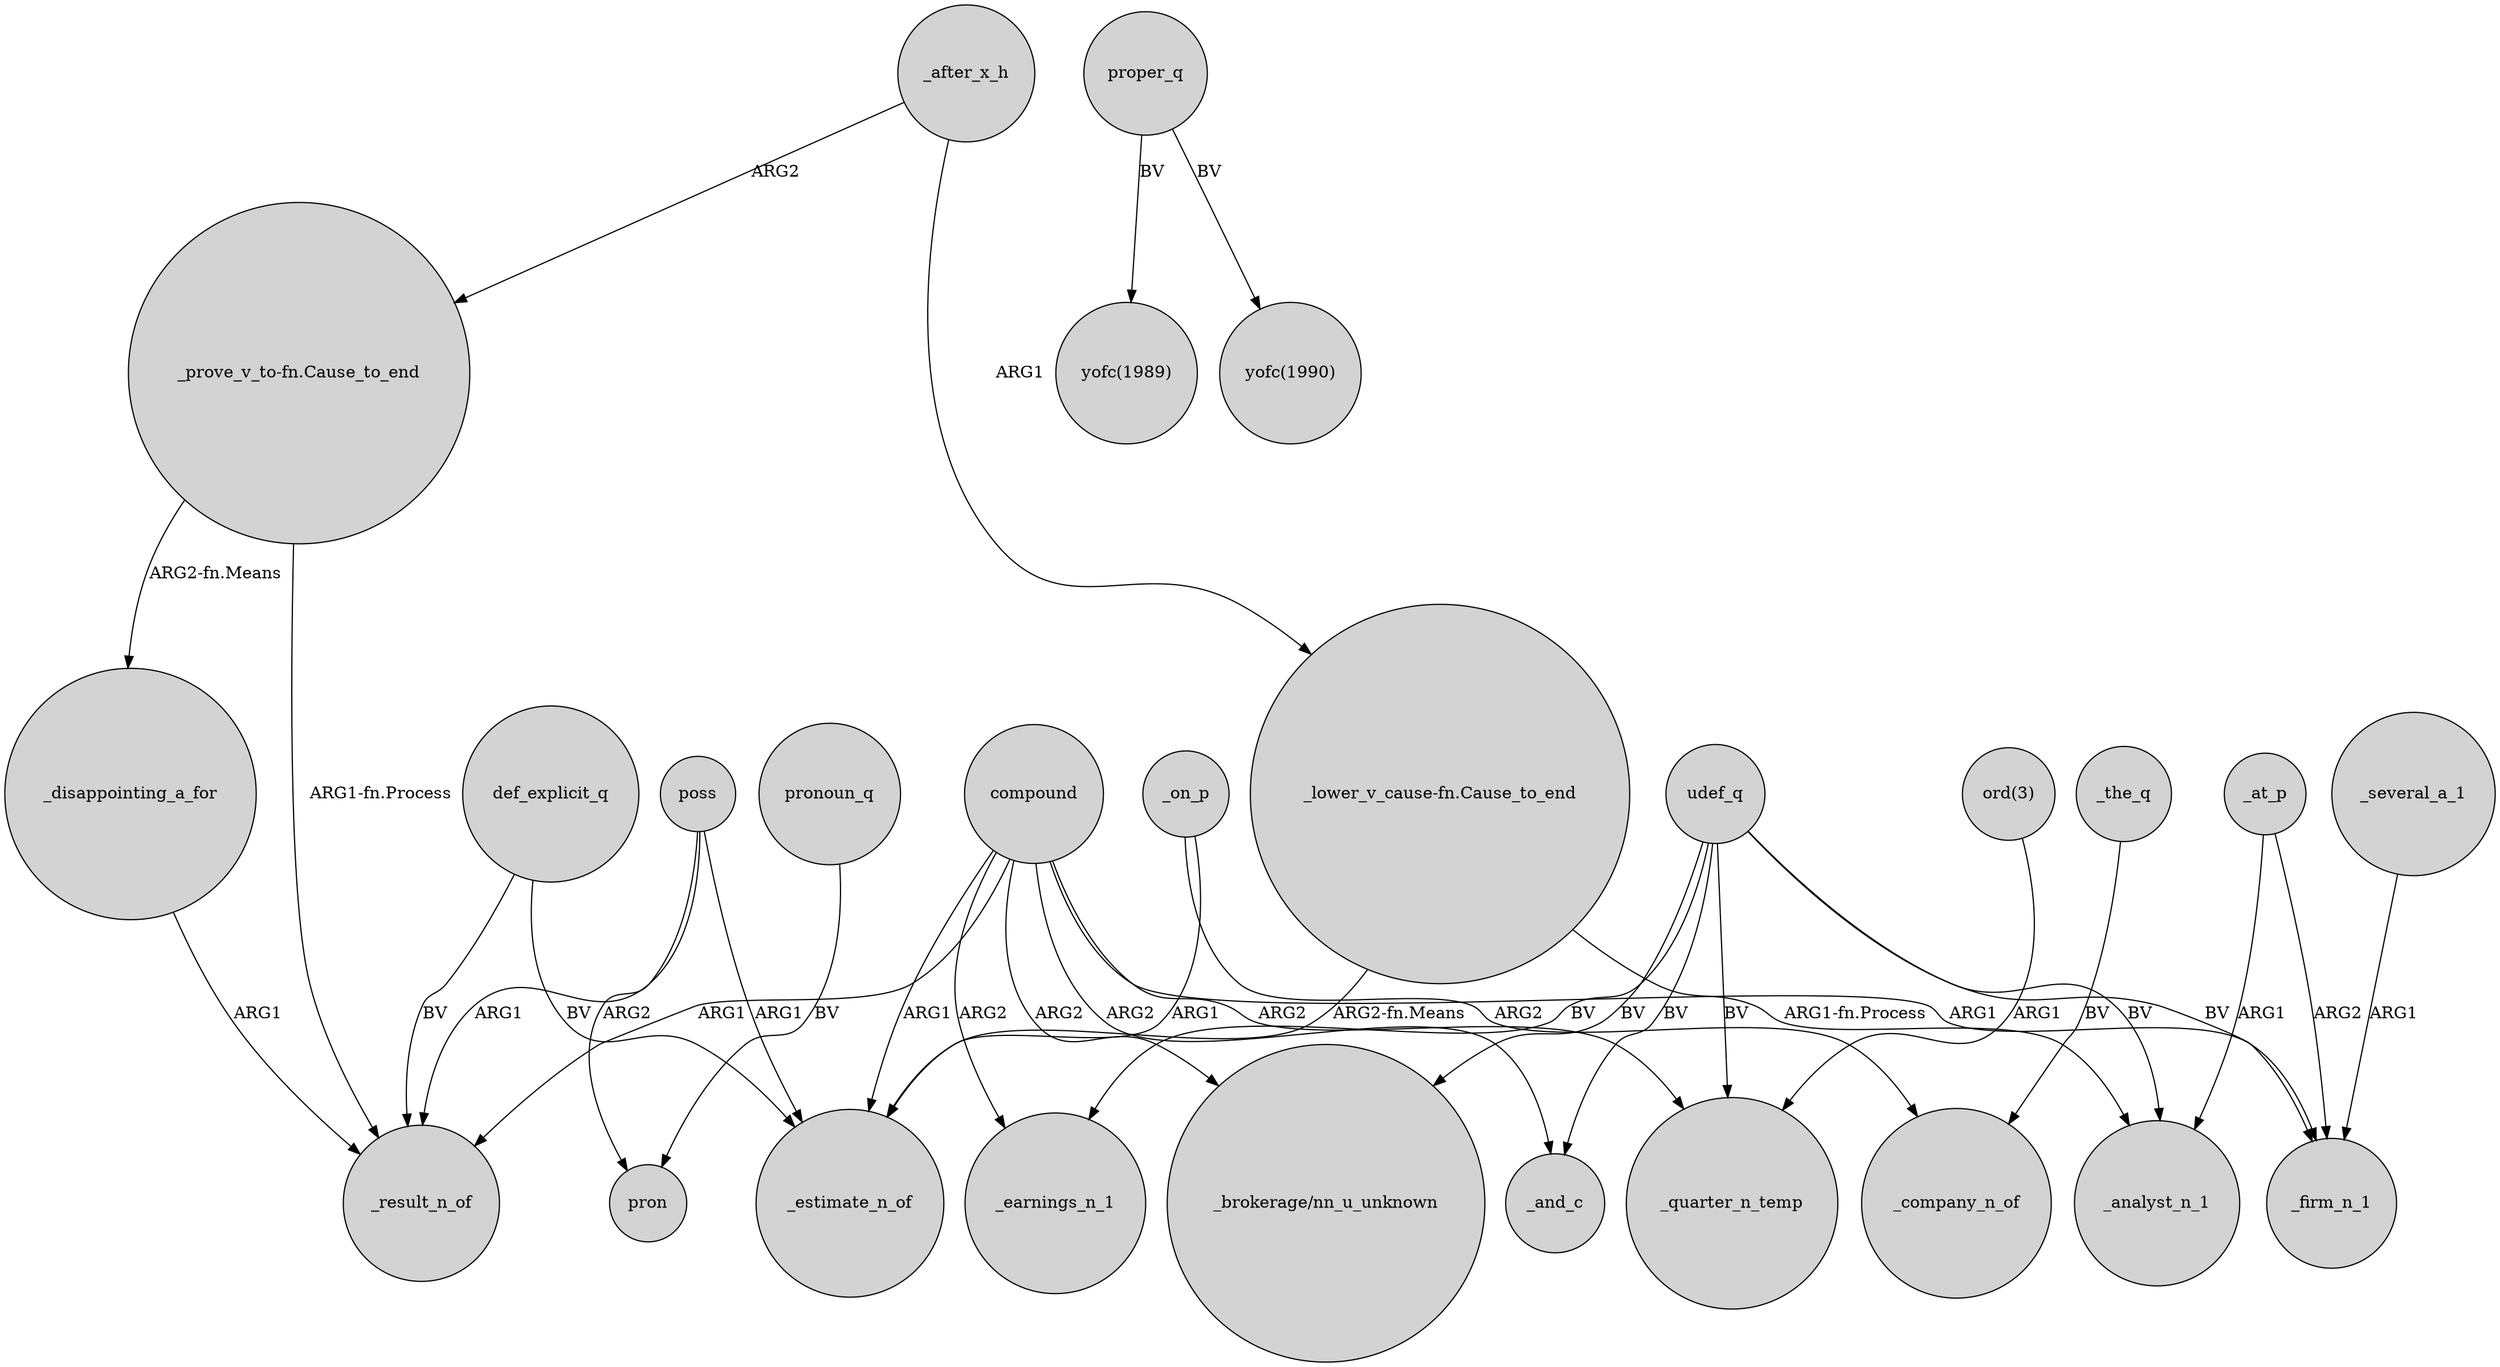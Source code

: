digraph {
	node [shape=circle style=filled]
	def_explicit_q -> _estimate_n_of [label=BV]
	"ord(3)" -> _quarter_n_temp [label=ARG1]
	poss -> _estimate_n_of [label=ARG1]
	udef_q -> _analyst_n_1 [label=BV]
	_disappointing_a_for -> _result_n_of [label=ARG1]
	"_prove_v_to-fn.Cause_to_end" -> _disappointing_a_for [label="ARG2-fn.Means"]
	compound -> "_brokerage/nn_u_unknown" [label=ARG2]
	_on_p -> _estimate_n_of [label=ARG1]
	udef_q -> _and_c [label=BV]
	compound -> _and_c [label=ARG2]
	udef_q -> _firm_n_1 [label=BV]
	_on_p -> _company_n_of [label=ARG2]
	udef_q -> "_brokerage/nn_u_unknown" [label=BV]
	compound -> _earnings_n_1 [label=ARG2]
	pronoun_q -> pron [label=BV]
	poss -> pron [label=ARG2]
	_at_p -> _analyst_n_1 [label=ARG1]
	compound -> _quarter_n_temp [label=ARG2]
	udef_q -> _earnings_n_1 [label=BV]
	_several_a_1 -> _firm_n_1 [label=ARG1]
	proper_q -> "yofc(1989)" [label=BV]
	proper_q -> "yofc(1990)" [label=BV]
	compound -> _estimate_n_of [label=ARG1]
	udef_q -> _quarter_n_temp [label=BV]
	compound -> _firm_n_1 [label=ARG1]
	def_explicit_q -> _result_n_of [label=BV]
	"_prove_v_to-fn.Cause_to_end" -> _result_n_of [label="ARG1-fn.Process"]
	"_lower_v_cause-fn.Cause_to_end" -> _analyst_n_1 [label="ARG1-fn.Process"]
	_at_p -> _firm_n_1 [label=ARG2]
	compound -> _result_n_of [label=ARG1]
	poss -> _result_n_of [label=ARG1]
	"_lower_v_cause-fn.Cause_to_end" -> _estimate_n_of [label="ARG2-fn.Means"]
	_the_q -> _company_n_of [label=BV]
	_after_x_h -> "_prove_v_to-fn.Cause_to_end" [label=ARG2]
	_after_x_h -> "_lower_v_cause-fn.Cause_to_end" [label=ARG1]
}
